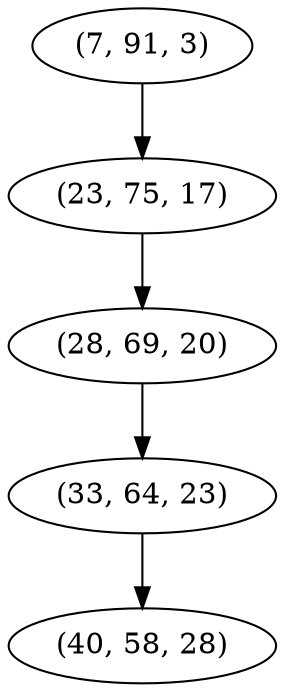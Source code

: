 digraph tree {
    "(7, 91, 3)";
    "(23, 75, 17)";
    "(28, 69, 20)";
    "(33, 64, 23)";
    "(40, 58, 28)";
    "(7, 91, 3)" -> "(23, 75, 17)";
    "(23, 75, 17)" -> "(28, 69, 20)";
    "(28, 69, 20)" -> "(33, 64, 23)";
    "(33, 64, 23)" -> "(40, 58, 28)";
}

